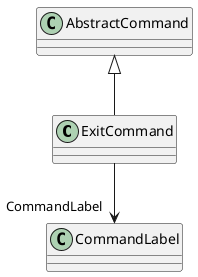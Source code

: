@startuml
class ExitCommand {
}
AbstractCommand <|-- ExitCommand
ExitCommand --> "CommandLabel" CommandLabel
@enduml
